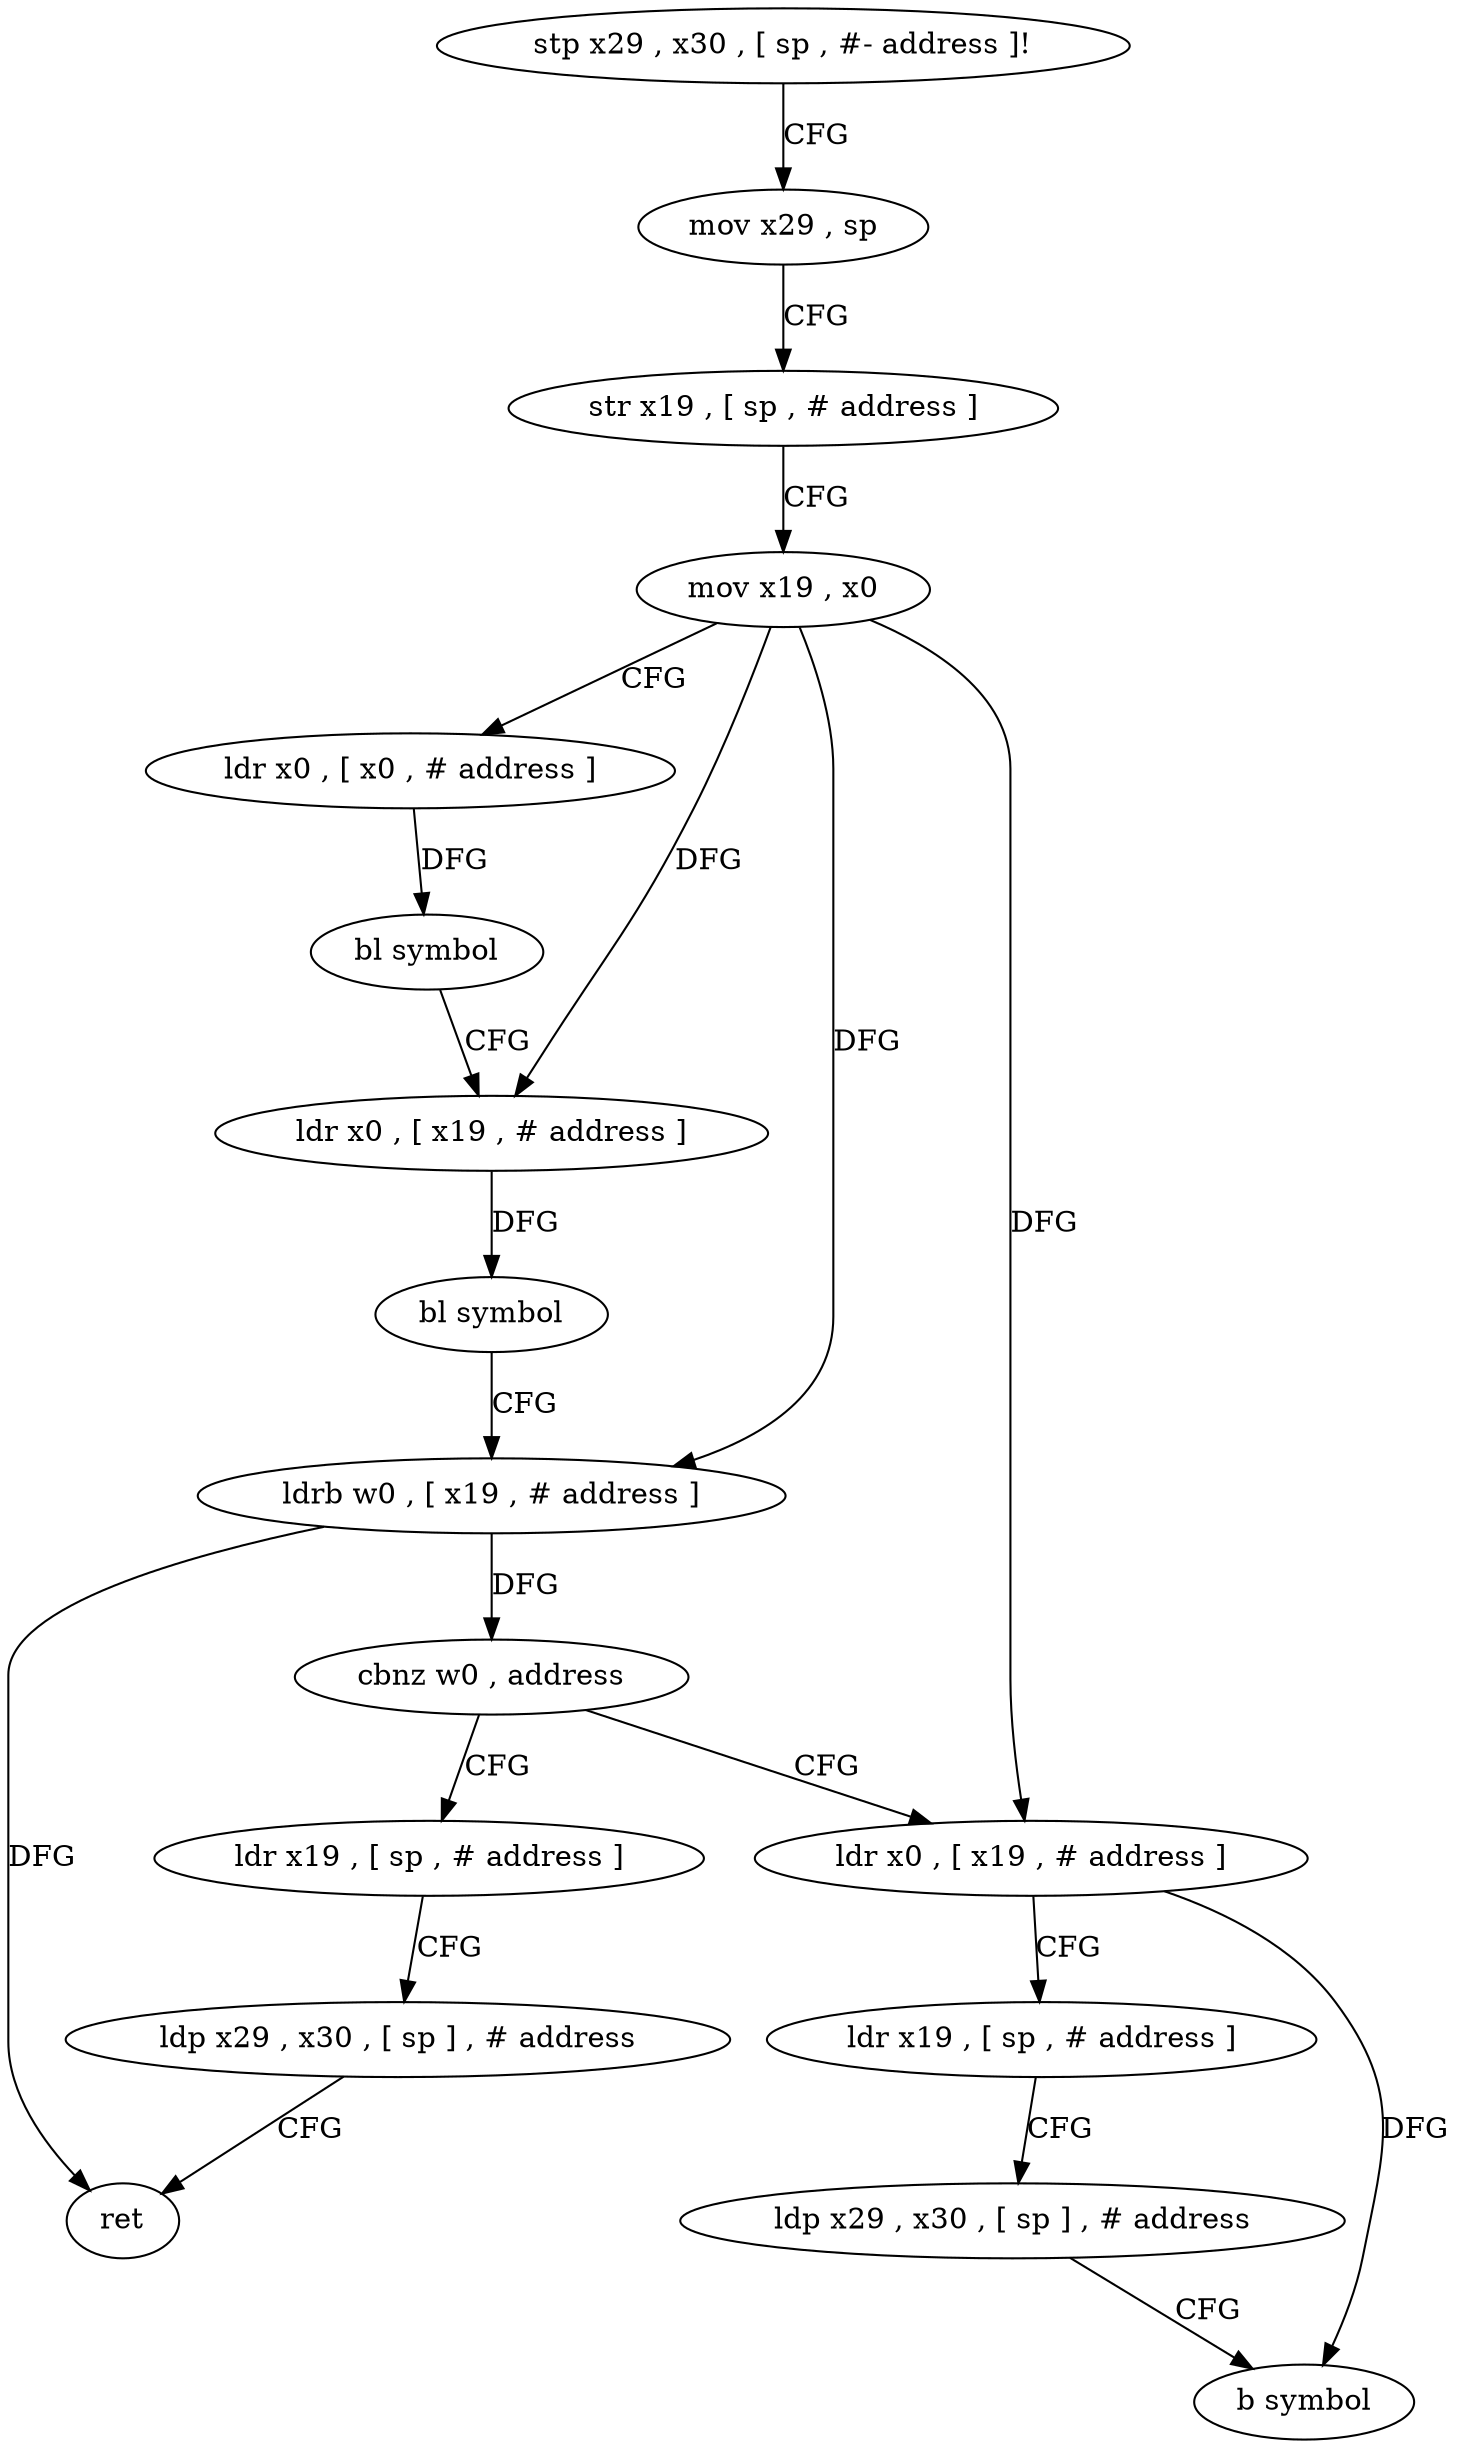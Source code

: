 digraph "func" {
"4323384" [label = "stp x29 , x30 , [ sp , #- address ]!" ]
"4323388" [label = "mov x29 , sp" ]
"4323392" [label = "str x19 , [ sp , # address ]" ]
"4323396" [label = "mov x19 , x0" ]
"4323400" [label = "ldr x0 , [ x0 , # address ]" ]
"4323404" [label = "bl symbol" ]
"4323408" [label = "ldr x0 , [ x19 , # address ]" ]
"4323412" [label = "bl symbol" ]
"4323416" [label = "ldrb w0 , [ x19 , # address ]" ]
"4323420" [label = "cbnz w0 , address" ]
"4323440" [label = "ldr x0 , [ x19 , # address ]" ]
"4323424" [label = "ldr x19 , [ sp , # address ]" ]
"4323444" [label = "ldr x19 , [ sp , # address ]" ]
"4323448" [label = "ldp x29 , x30 , [ sp ] , # address" ]
"4323452" [label = "b symbol" ]
"4323428" [label = "ldp x29 , x30 , [ sp ] , # address" ]
"4323432" [label = "ret" ]
"4323384" -> "4323388" [ label = "CFG" ]
"4323388" -> "4323392" [ label = "CFG" ]
"4323392" -> "4323396" [ label = "CFG" ]
"4323396" -> "4323400" [ label = "CFG" ]
"4323396" -> "4323408" [ label = "DFG" ]
"4323396" -> "4323416" [ label = "DFG" ]
"4323396" -> "4323440" [ label = "DFG" ]
"4323400" -> "4323404" [ label = "DFG" ]
"4323404" -> "4323408" [ label = "CFG" ]
"4323408" -> "4323412" [ label = "DFG" ]
"4323412" -> "4323416" [ label = "CFG" ]
"4323416" -> "4323420" [ label = "DFG" ]
"4323416" -> "4323432" [ label = "DFG" ]
"4323420" -> "4323440" [ label = "CFG" ]
"4323420" -> "4323424" [ label = "CFG" ]
"4323440" -> "4323444" [ label = "CFG" ]
"4323440" -> "4323452" [ label = "DFG" ]
"4323424" -> "4323428" [ label = "CFG" ]
"4323444" -> "4323448" [ label = "CFG" ]
"4323448" -> "4323452" [ label = "CFG" ]
"4323428" -> "4323432" [ label = "CFG" ]
}
